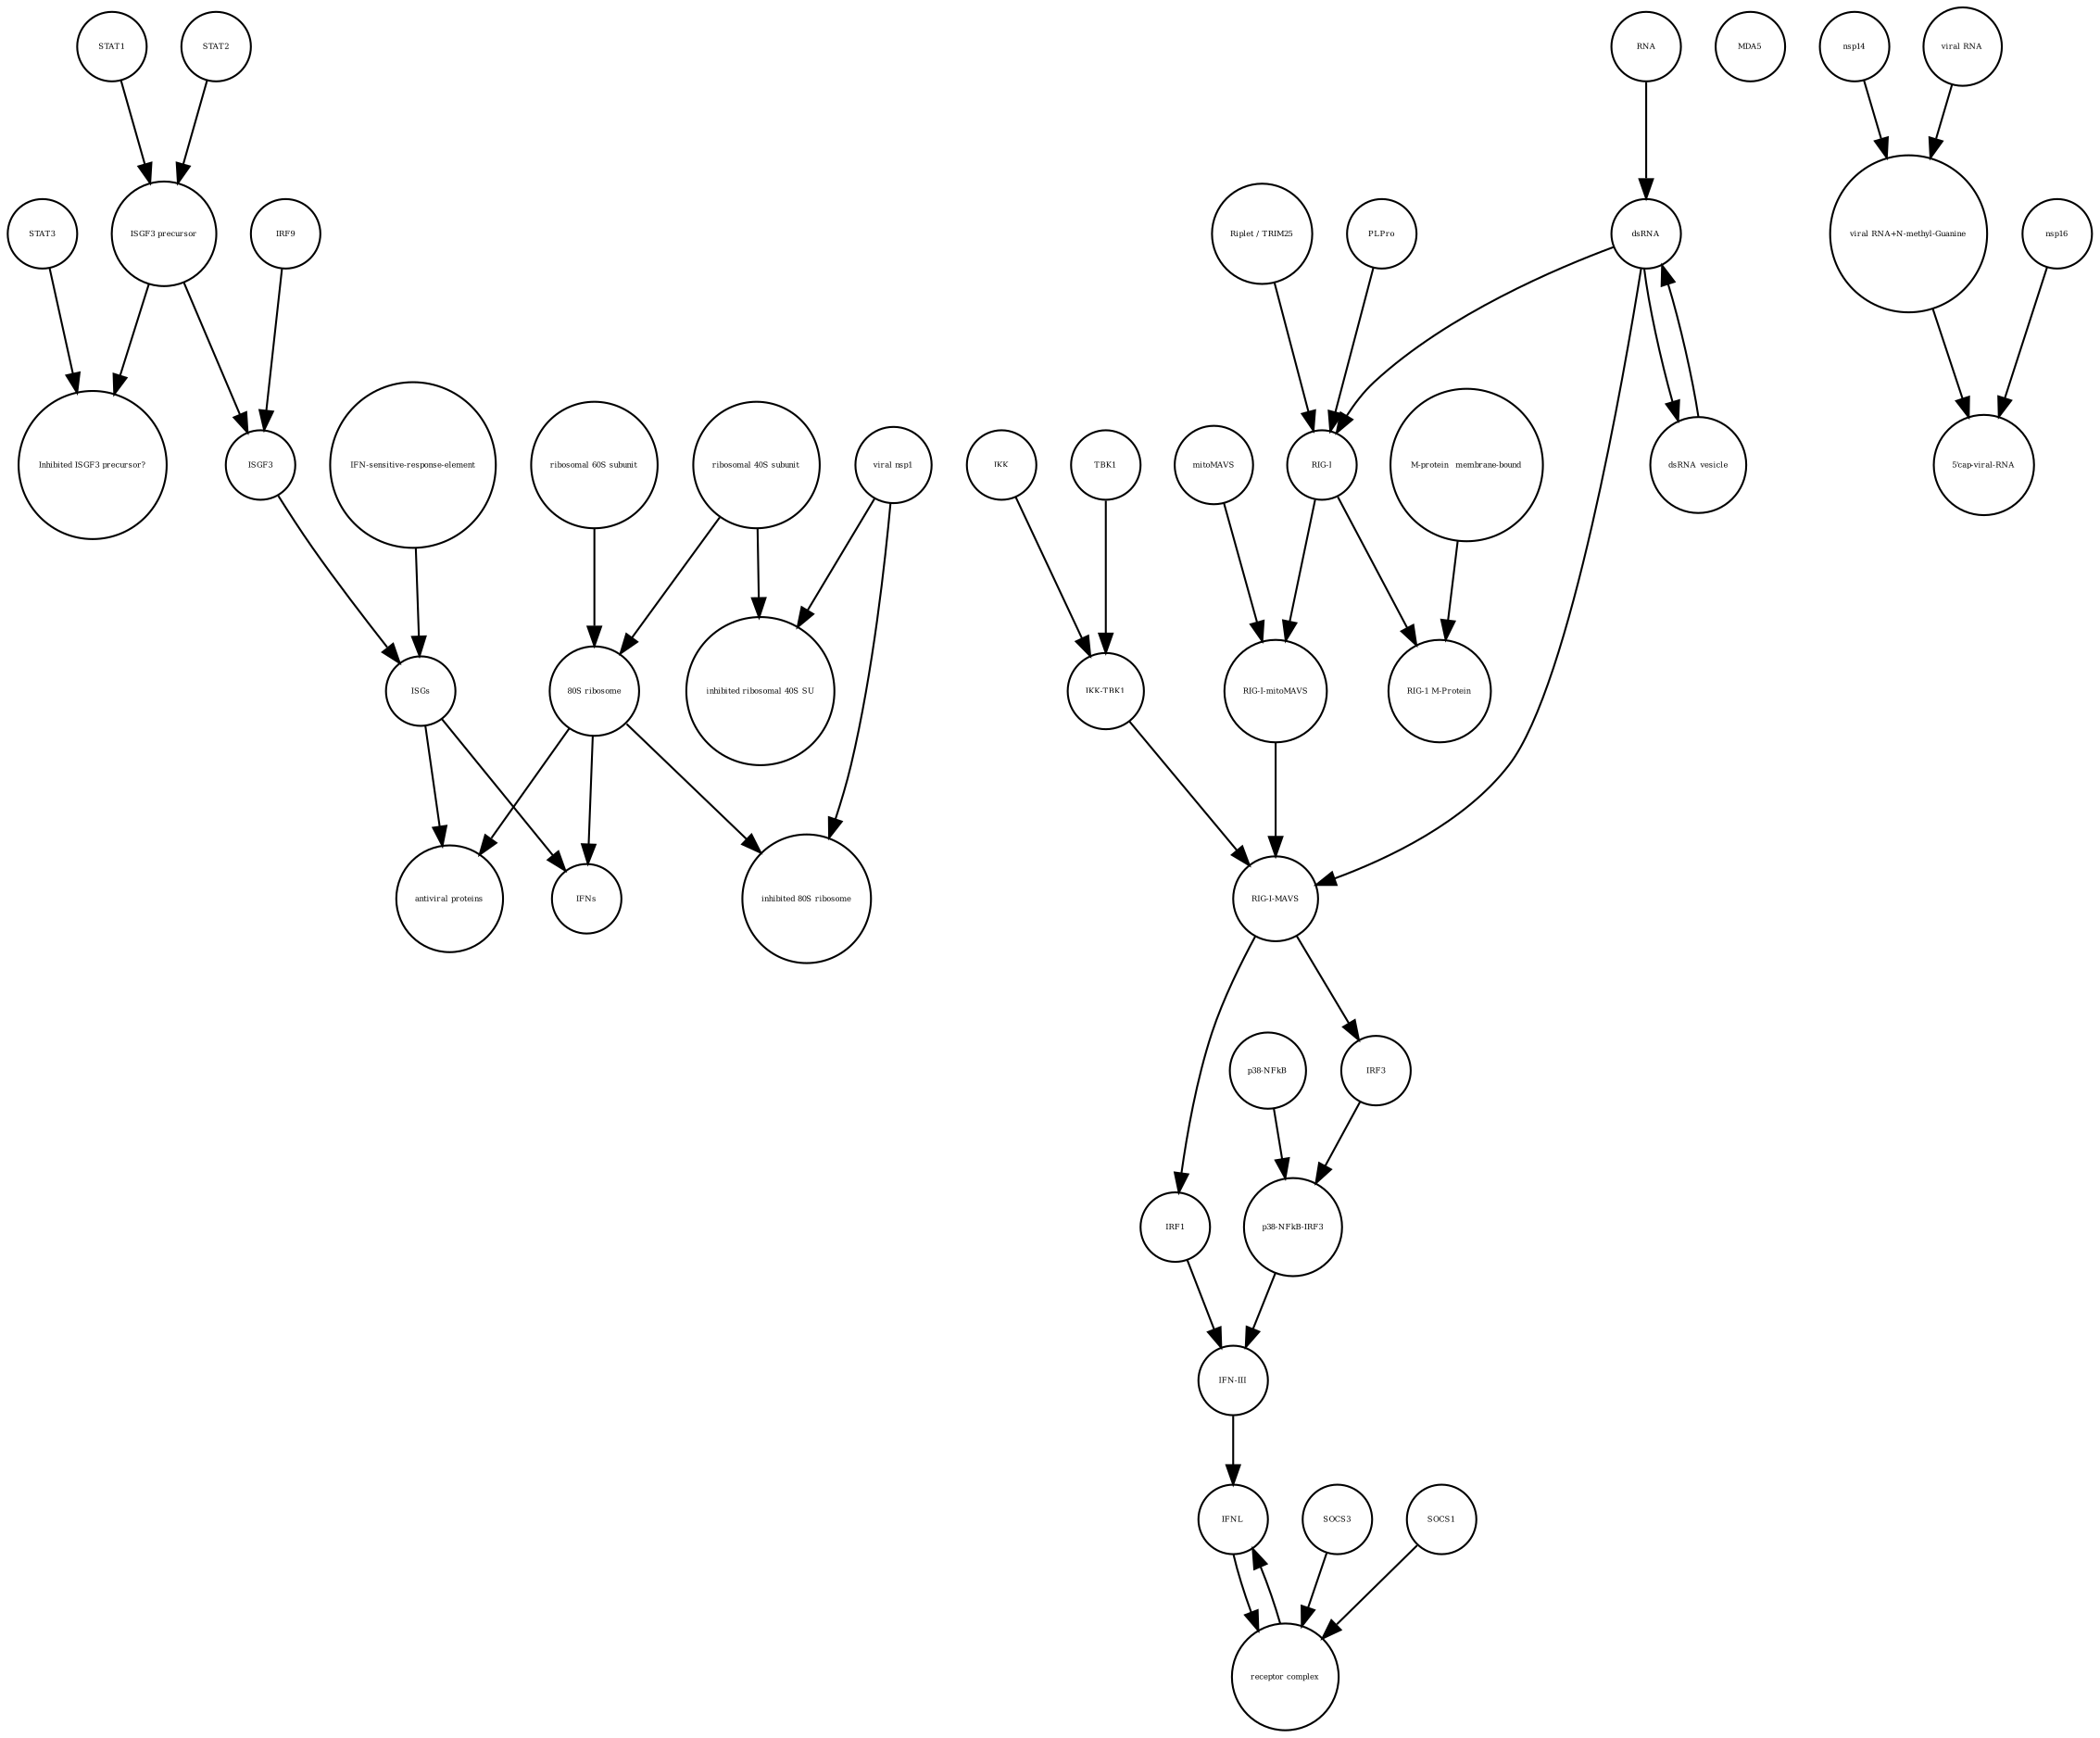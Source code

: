 strict digraph  {
"Inhibited ISGF3 precursor?" [annotation="", bipartite=0, cls=complex, fontsize=4, label="Inhibited ISGF3 precursor?", shape=circle];
"Riplet / TRIM25" [annotation="", bipartite=0, cls=macromolecule, fontsize=4, label="Riplet / TRIM25", shape=circle];
ISGF3 [annotation="", bipartite=0, cls=complex, fontsize=4, label=ISGF3, shape=circle];
IFNs [annotation="", bipartite=0, cls=macromolecule, fontsize=4, label=IFNs, shape=circle];
MDA5 [annotation="", bipartite=0, cls=macromolecule, fontsize=4, label=MDA5, shape=circle];
"5'cap-viral-RNA" [annotation="", bipartite=0, cls="nucleic acid feature", fontsize=4, label="5'cap-viral-RNA", shape=circle];
"IKK-TBK1" [annotation="", bipartite=0, cls=complex, fontsize=4, label="IKK-TBK1", shape=circle];
IRF3 [annotation="", bipartite=0, cls=macromolecule, fontsize=4, label=IRF3, shape=circle];
"viral RNA+N-methyl-Guanine" [annotation="", bipartite=0, cls="nucleic acid feature", fontsize=4, label="viral RNA+N-methyl-Guanine", shape=circle];
STAT3 [annotation="", bipartite=0, cls=macromolecule, fontsize=4, label=STAT3, shape=circle];
"IFN-sensitive-response-element" [annotation="", bipartite=0, cls="nucleic acid feature", fontsize=4, label="IFN-sensitive-response-element", shape=circle];
STAT1 [annotation="", bipartite=0, cls=macromolecule, fontsize=4, label=STAT1, shape=circle];
"RIG-I-mitoMAVS" [annotation="", bipartite=0, cls=complex, fontsize=4, label="RIG-I-mitoMAVS", shape=circle];
"RIG-I-MAVS" [annotation="", bipartite=0, cls=complex, fontsize=4, label="RIG-I-MAVS", shape=circle];
"p38-NFkB" [annotation="", bipartite=0, cls=complex, fontsize=4, label="p38-NFkB", shape=circle];
RNA [annotation="", bipartite=0, cls="nucleic acid feature", fontsize=4, label=RNA, shape=circle];
SOCS3 [annotation="", bipartite=0, cls=macromolecule, fontsize=4, label=SOCS3, shape=circle];
"antiviral proteins" [annotation="", bipartite=0, cls=macromolecule, fontsize=4, label="antiviral proteins", shape=circle];
"ribosomal 60S subunit" [annotation="", bipartite=0, cls=complex, fontsize=4, label="ribosomal 60S subunit", shape=circle];
mitoMAVS [annotation="", bipartite=0, cls=macromolecule, fontsize=4, label=mitoMAVS, shape=circle];
STAT2 [annotation="", bipartite=0, cls=macromolecule, fontsize=4, label=STAT2, shape=circle];
"receptor complex" [annotation="", bipartite=0, cls=complex, fontsize=4, label="receptor complex", shape=circle];
nsp14 [annotation="", bipartite=0, cls=macromolecule, fontsize=4, label=nsp14, shape=circle];
"RIG-1 M-Protein" [annotation="", bipartite=0, cls=complex, fontsize=4, label="RIG-1 M-Protein", shape=circle];
SOCS1 [annotation="", bipartite=0, cls=macromolecule, fontsize=4, label=SOCS1, shape=circle];
"inhibited ribosomal 40S SU" [annotation="urn_miriam_doi_10.1101%2F2020.05.18.102467", bipartite=0, cls=complex, fontsize=4, label="inhibited ribosomal 40S SU", shape=circle];
ISGs [annotation="", bipartite=0, cls="nucleic acid feature", fontsize=4, label=ISGs, shape=circle];
"IFN-III" [annotation="", bipartite=0, cls=macromolecule, fontsize=4, label="IFN-III", shape=circle];
"M-protein_ membrane-bound" [annotation="", bipartite=0, cls=macromolecule, fontsize=4, label="M-protein_ membrane-bound", shape=circle];
IRF9 [annotation="", bipartite=0, cls=macromolecule, fontsize=4, label=IRF9, shape=circle];
"RIG-I" [annotation="", bipartite=0, cls=macromolecule, fontsize=4, label="RIG-I", shape=circle];
IRF1 [annotation="", bipartite=0, cls=macromolecule, fontsize=4, label=IRF1, shape=circle];
"ISGF3 precursor" [annotation="", bipartite=0, cls=complex, fontsize=4, label="ISGF3 precursor", shape=circle];
IKK [annotation="", bipartite=0, cls=macromolecule, fontsize=4, label=IKK, shape=circle];
dsRNA_vesicle [annotation="", bipartite=0, cls="nucleic acid feature", fontsize=4, label=dsRNA_vesicle, shape=circle];
nsp16 [annotation="", bipartite=0, cls=macromolecule, fontsize=4, label=nsp16, shape=circle];
"ribosomal 40S subunit" [annotation="", bipartite=0, cls=complex, fontsize=4, label="ribosomal 40S subunit", shape=circle];
"80S ribosome" [annotation="", bipartite=0, cls=complex, fontsize=4, label="80S ribosome", shape=circle];
PLPro [annotation="", bipartite=0, cls=macromolecule, fontsize=4, label=PLPro, shape=circle];
"viral RNA" [annotation="", bipartite=0, cls="nucleic acid feature", fontsize=4, label="viral RNA", shape=circle];
"viral nsp1" [annotation="", bipartite=0, cls=macromolecule, fontsize=4, label="viral nsp1", shape=circle];
dsRNA [annotation="", bipartite=0, cls="nucleic acid feature", fontsize=4, label=dsRNA, shape=circle];
IFNL [annotation="", bipartite=0, cls=macromolecule, fontsize=4, label=IFNL, shape=circle];
"p38-NFkB-IRF3" [annotation="", bipartite=0, cls=complex, fontsize=4, label="p38-NFkB-IRF3", shape=circle];
TBK1 [annotation="", bipartite=0, cls=macromolecule, fontsize=4, label=TBK1, shape=circle];
"inhibited 80S ribosome" [annotation="", bipartite=0, cls=complex, fontsize=4, label="inhibited 80S ribosome", shape=circle];
"Riplet / TRIM25" -> "RIG-I"  [annotation="", interaction_type=catalysis];
ISGF3 -> ISGs  [annotation="", interaction_type="necessary stimulation"];
"IKK-TBK1" -> "RIG-I-MAVS"  [annotation="", interaction_type=production];
IRF3 -> "p38-NFkB-IRF3"  [annotation="", interaction_type=production];
"viral RNA+N-methyl-Guanine" -> "5'cap-viral-RNA"  [annotation="", interaction_type=production];
STAT3 -> "Inhibited ISGF3 precursor?"  [annotation="", interaction_type=production];
"IFN-sensitive-response-element" -> ISGs  [annotation="", interaction_type=production];
STAT1 -> "ISGF3 precursor"  [annotation="", interaction_type=production];
"RIG-I-mitoMAVS" -> "RIG-I-MAVS"  [annotation="", interaction_type=production];
"RIG-I-MAVS" -> IRF1  [annotation="", interaction_type=catalysis];
"RIG-I-MAVS" -> IRF3  [annotation="", interaction_type=stimulation];
"p38-NFkB" -> "p38-NFkB-IRF3"  [annotation="", interaction_type=production];
RNA -> dsRNA  [annotation="", interaction_type=production];
SOCS3 -> "receptor complex"  [annotation="", interaction_type=production];
"ribosomal 60S subunit" -> "80S ribosome"  [annotation="", interaction_type=production];
mitoMAVS -> "RIG-I-mitoMAVS"  [annotation="", interaction_type=production];
STAT2 -> "ISGF3 precursor"  [annotation="", interaction_type=production];
"receptor complex" -> IFNL  [annotation="", interaction_type=production];
nsp14 -> "viral RNA+N-methyl-Guanine"  [annotation="", interaction_type=catalysis];
SOCS1 -> "receptor complex"  [annotation="", interaction_type=production];
ISGs -> IFNs  [annotation="", interaction_type=production];
ISGs -> "antiviral proteins"  [annotation="", interaction_type=production];
"IFN-III" -> IFNL  [annotation="", interaction_type=production];
"M-protein_ membrane-bound" -> "RIG-1 M-Protein"  [annotation="", interaction_type=production];
IRF9 -> ISGF3  [annotation="", interaction_type=production];
"RIG-I" -> "RIG-1 M-Protein"  [annotation="", interaction_type=production];
"RIG-I" -> "RIG-I-mitoMAVS"  [annotation="", interaction_type=production];
IRF1 -> "IFN-III"  [annotation="", interaction_type=stimulation];
"ISGF3 precursor" -> "Inhibited ISGF3 precursor?"  [annotation="", interaction_type=production];
"ISGF3 precursor" -> ISGF3  [annotation="", interaction_type=production];
IKK -> "IKK-TBK1"  [annotation="", interaction_type=production];
dsRNA_vesicle -> dsRNA  [annotation="", interaction_type=production];
nsp16 -> "5'cap-viral-RNA"  [annotation="urn_miriam_doi_10.1016%2Fj.chom.2020.05.008", interaction_type=catalysis];
"ribosomal 40S subunit" -> "80S ribosome"  [annotation="", interaction_type=production];
"ribosomal 40S subunit" -> "inhibited ribosomal 40S SU"  [annotation="", interaction_type=production];
"80S ribosome" -> "inhibited 80S ribosome"  [annotation="", interaction_type=production];
"80S ribosome" -> IFNs  [annotation="", interaction_type=catalysis];
"80S ribosome" -> "antiviral proteins"  [annotation="", interaction_type=catalysis];
PLPro -> "RIG-I"  [annotation="", interaction_type=catalysis];
"viral RNA" -> "viral RNA+N-methyl-Guanine"  [annotation="", interaction_type=production];
"viral nsp1" -> "inhibited 80S ribosome"  [annotation="", interaction_type=production];
"viral nsp1" -> "inhibited ribosomal 40S SU"  [annotation="", interaction_type=production];
dsRNA -> "RIG-I-MAVS"  [annotation="", interaction_type="necessary stimulation"];
dsRNA -> dsRNA_vesicle  [annotation="", interaction_type=production];
dsRNA -> "RIG-I"  [annotation="", interaction_type="necessary stimulation"];
IFNL -> "receptor complex"  [annotation="", interaction_type=stimulation];
"p38-NFkB-IRF3" -> "IFN-III"  [annotation="", interaction_type=stimulation];
TBK1 -> "IKK-TBK1"  [annotation="", interaction_type=production];
}
